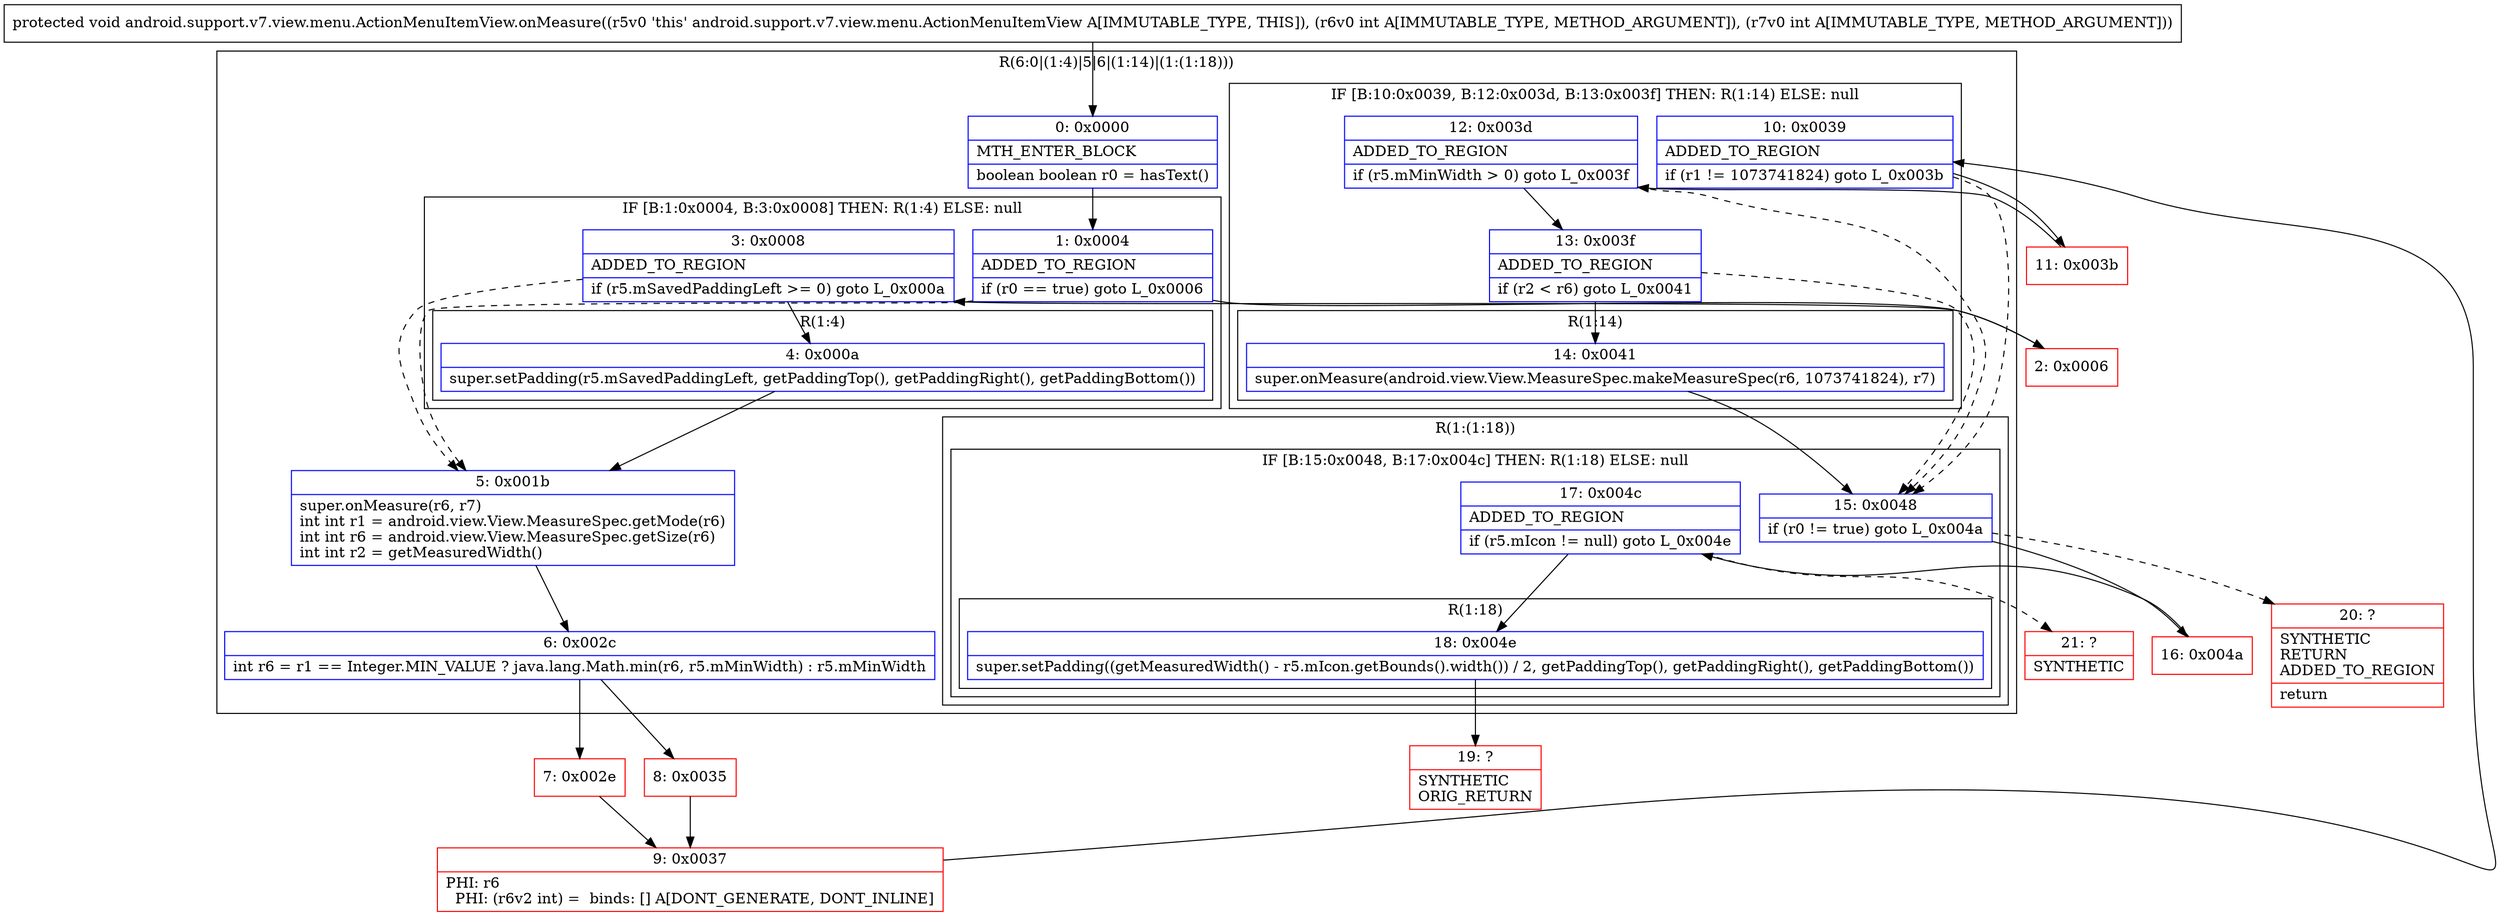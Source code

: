 digraph "CFG forandroid.support.v7.view.menu.ActionMenuItemView.onMeasure(II)V" {
subgraph cluster_Region_286930372 {
label = "R(6:0|(1:4)|5|6|(1:14)|(1:(1:18)))";
node [shape=record,color=blue];
Node_0 [shape=record,label="{0\:\ 0x0000|MTH_ENTER_BLOCK\l|boolean boolean r0 = hasText()\l}"];
subgraph cluster_IfRegion_1275957599 {
label = "IF [B:1:0x0004, B:3:0x0008] THEN: R(1:4) ELSE: null";
node [shape=record,color=blue];
Node_1 [shape=record,label="{1\:\ 0x0004|ADDED_TO_REGION\l|if (r0 == true) goto L_0x0006\l}"];
Node_3 [shape=record,label="{3\:\ 0x0008|ADDED_TO_REGION\l|if (r5.mSavedPaddingLeft \>= 0) goto L_0x000a\l}"];
subgraph cluster_Region_96370422 {
label = "R(1:4)";
node [shape=record,color=blue];
Node_4 [shape=record,label="{4\:\ 0x000a|super.setPadding(r5.mSavedPaddingLeft, getPaddingTop(), getPaddingRight(), getPaddingBottom())\l}"];
}
}
Node_5 [shape=record,label="{5\:\ 0x001b|super.onMeasure(r6, r7)\lint int r1 = android.view.View.MeasureSpec.getMode(r6)\lint int r6 = android.view.View.MeasureSpec.getSize(r6)\lint int r2 = getMeasuredWidth()\l}"];
Node_6 [shape=record,label="{6\:\ 0x002c|int r6 = r1 == Integer.MIN_VALUE ? java.lang.Math.min(r6, r5.mMinWidth) : r5.mMinWidth\l}"];
subgraph cluster_IfRegion_2139282162 {
label = "IF [B:10:0x0039, B:12:0x003d, B:13:0x003f] THEN: R(1:14) ELSE: null";
node [shape=record,color=blue];
Node_10 [shape=record,label="{10\:\ 0x0039|ADDED_TO_REGION\l|if (r1 != 1073741824) goto L_0x003b\l}"];
Node_12 [shape=record,label="{12\:\ 0x003d|ADDED_TO_REGION\l|if (r5.mMinWidth \> 0) goto L_0x003f\l}"];
Node_13 [shape=record,label="{13\:\ 0x003f|ADDED_TO_REGION\l|if (r2 \< r6) goto L_0x0041\l}"];
subgraph cluster_Region_1064723667 {
label = "R(1:14)";
node [shape=record,color=blue];
Node_14 [shape=record,label="{14\:\ 0x0041|super.onMeasure(android.view.View.MeasureSpec.makeMeasureSpec(r6, 1073741824), r7)\l}"];
}
}
subgraph cluster_Region_1794237951 {
label = "R(1:(1:18))";
node [shape=record,color=blue];
subgraph cluster_IfRegion_760629894 {
label = "IF [B:15:0x0048, B:17:0x004c] THEN: R(1:18) ELSE: null";
node [shape=record,color=blue];
Node_15 [shape=record,label="{15\:\ 0x0048|if (r0 != true) goto L_0x004a\l}"];
Node_17 [shape=record,label="{17\:\ 0x004c|ADDED_TO_REGION\l|if (r5.mIcon != null) goto L_0x004e\l}"];
subgraph cluster_Region_1974060046 {
label = "R(1:18)";
node [shape=record,color=blue];
Node_18 [shape=record,label="{18\:\ 0x004e|super.setPadding((getMeasuredWidth() \- r5.mIcon.getBounds().width()) \/ 2, getPaddingTop(), getPaddingRight(), getPaddingBottom())\l}"];
}
}
}
}
Node_2 [shape=record,color=red,label="{2\:\ 0x0006}"];
Node_7 [shape=record,color=red,label="{7\:\ 0x002e}"];
Node_8 [shape=record,color=red,label="{8\:\ 0x0035}"];
Node_9 [shape=record,color=red,label="{9\:\ 0x0037|PHI: r6 \l  PHI: (r6v2 int) =  binds: [] A[DONT_GENERATE, DONT_INLINE]\l}"];
Node_11 [shape=record,color=red,label="{11\:\ 0x003b}"];
Node_16 [shape=record,color=red,label="{16\:\ 0x004a}"];
Node_19 [shape=record,color=red,label="{19\:\ ?|SYNTHETIC\lORIG_RETURN\l}"];
Node_20 [shape=record,color=red,label="{20\:\ ?|SYNTHETIC\lRETURN\lADDED_TO_REGION\l|return\l}"];
Node_21 [shape=record,color=red,label="{21\:\ ?|SYNTHETIC\l}"];
MethodNode[shape=record,label="{protected void android.support.v7.view.menu.ActionMenuItemView.onMeasure((r5v0 'this' android.support.v7.view.menu.ActionMenuItemView A[IMMUTABLE_TYPE, THIS]), (r6v0 int A[IMMUTABLE_TYPE, METHOD_ARGUMENT]), (r7v0 int A[IMMUTABLE_TYPE, METHOD_ARGUMENT])) }"];
MethodNode -> Node_0;
Node_0 -> Node_1;
Node_1 -> Node_2;
Node_1 -> Node_5[style=dashed];
Node_3 -> Node_4;
Node_3 -> Node_5[style=dashed];
Node_4 -> Node_5;
Node_5 -> Node_6;
Node_6 -> Node_7;
Node_6 -> Node_8;
Node_10 -> Node_11;
Node_10 -> Node_15[style=dashed];
Node_12 -> Node_13;
Node_12 -> Node_15[style=dashed];
Node_13 -> Node_14;
Node_13 -> Node_15[style=dashed];
Node_14 -> Node_15;
Node_15 -> Node_16;
Node_15 -> Node_20[style=dashed];
Node_17 -> Node_18;
Node_17 -> Node_21[style=dashed];
Node_18 -> Node_19;
Node_2 -> Node_3;
Node_7 -> Node_9;
Node_8 -> Node_9;
Node_9 -> Node_10;
Node_11 -> Node_12;
Node_16 -> Node_17;
}


